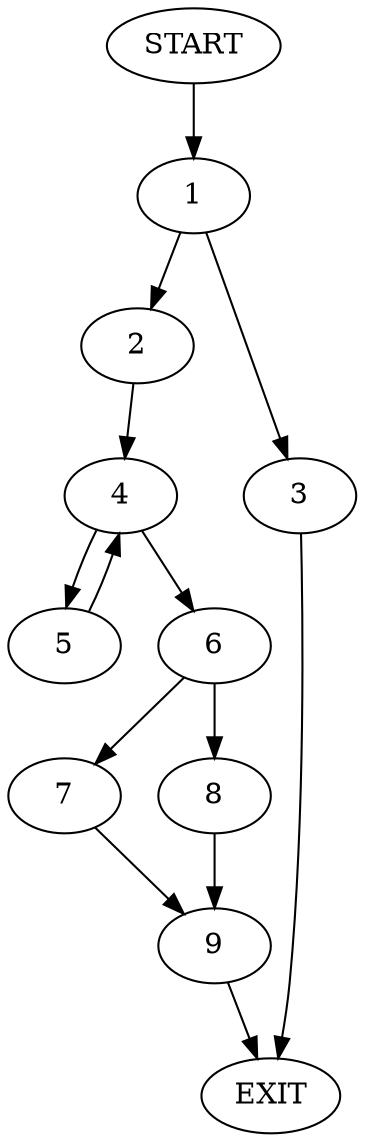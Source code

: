 digraph {
0 [label="START"]
10 [label="EXIT"]
0 -> 1
1 -> 2
1 -> 3
2 -> 4
3 -> 10
4 -> 5
4 -> 6
5 -> 4
6 -> 7
6 -> 8
8 -> 9
7 -> 9
9 -> 10
}
